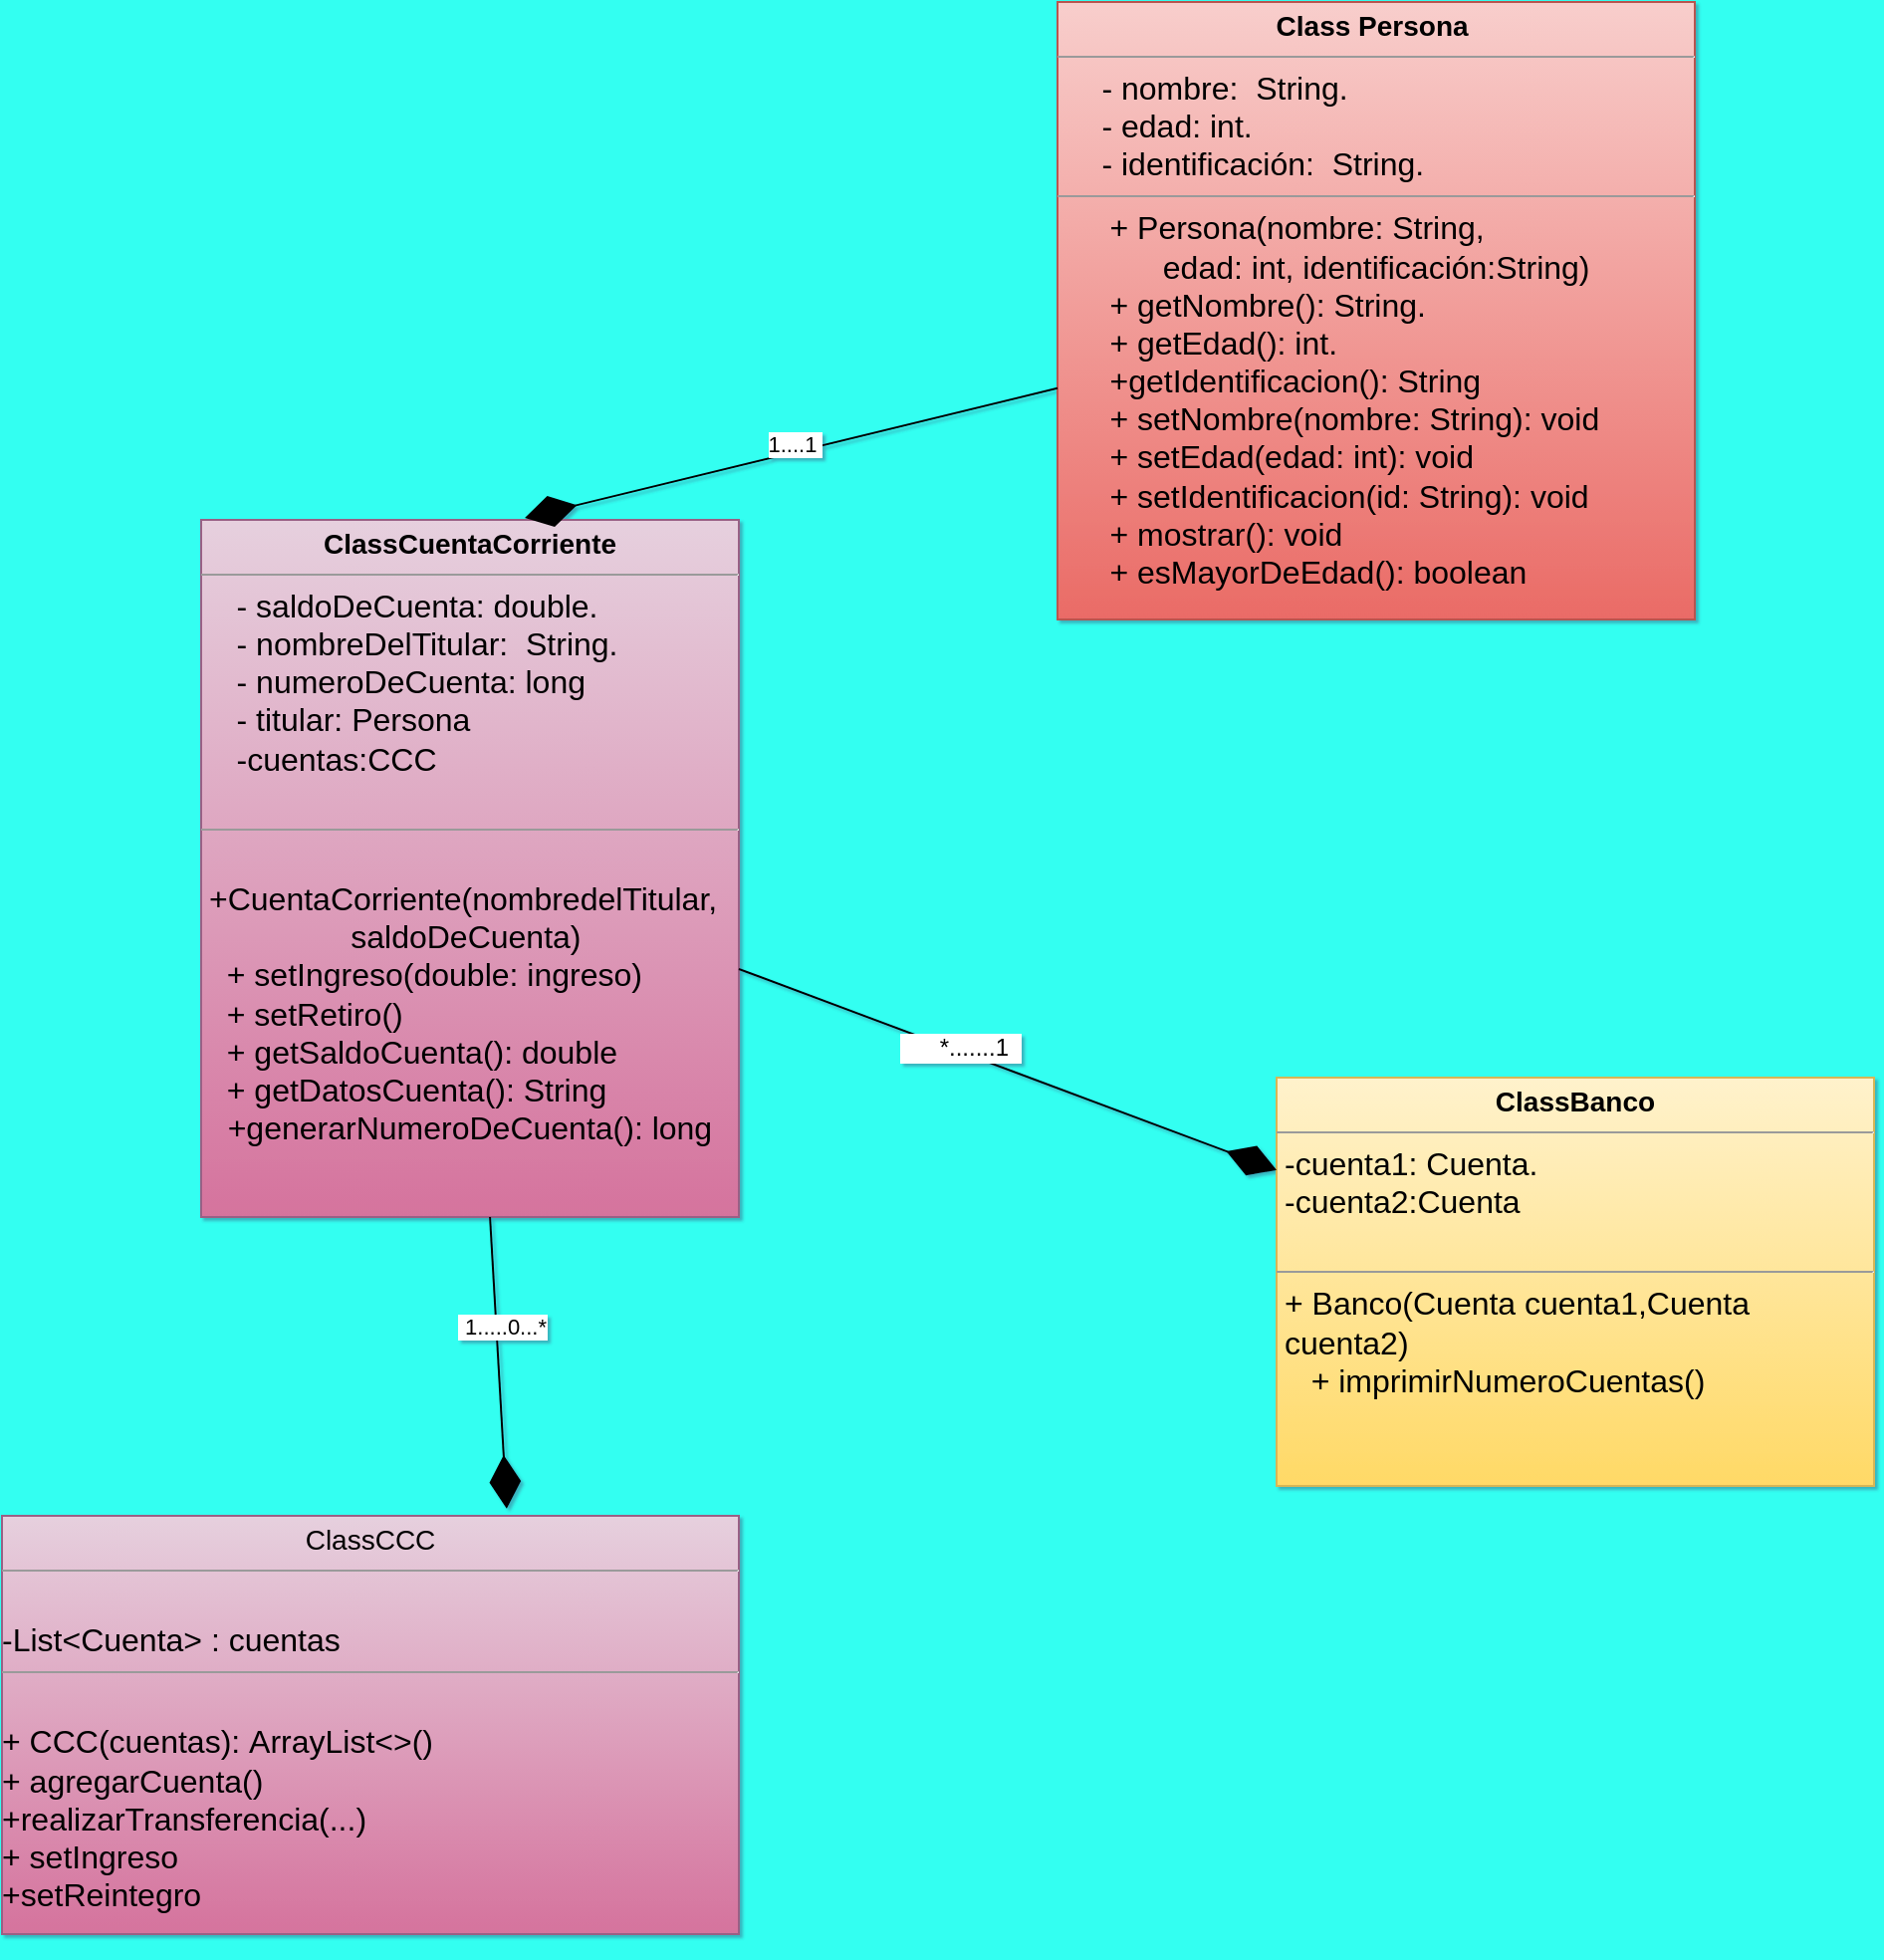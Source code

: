 <mxfile version="21.6.8" type="github">
  <diagram name="Página-1" id="ZipFY7_jd9I5HUY0kSOT">
    <mxGraphModel dx="1947" dy="2784" grid="1" gridSize="10" guides="1" tooltips="1" connect="1" arrows="1" fold="1" page="1" pageScale="1" pageWidth="827" pageHeight="1169" background="#33fff1" math="0" shadow="1">
      <root>
        <mxCell id="0" />
        <mxCell id="1" parent="0" />
        <mxCell id="sXatGcubONKIxM2o4ZcS-1" value="&lt;p style=&quot;margin:0px;margin-top:4px;text-align:center;&quot;&gt;&lt;b&gt;&lt;font style=&quot;font-size: 14px;&quot;&gt;Class Persona&amp;nbsp;&lt;/font&gt;&lt;/b&gt;&lt;/p&gt;&lt;hr size=&quot;1&quot;&gt;&lt;font size=&quot;3&quot;&gt;&amp;nbsp; &amp;nbsp; &amp;nbsp;- nombre&lt;span style=&quot;background-color: initial;&quot;&gt;:&amp;nbsp;&lt;/span&gt;&amp;nbsp;String.&lt;br&gt;&amp;nbsp; &amp;nbsp; &amp;nbsp;- edad: int.&lt;br&gt;&amp;nbsp; &amp;nbsp; &amp;nbsp;- identificación:&amp;nbsp;&amp;nbsp;String.&lt;br&gt;&lt;/font&gt;&lt;hr size=&quot;1&quot;&gt;&lt;p style=&quot;margin:0px;margin-left:4px;&quot;&gt;&lt;font size=&quot;3&quot;&gt;&amp;nbsp; &amp;nbsp; &amp;nbsp;+ Persona(nombre: String,&amp;nbsp; &amp;nbsp; &amp;nbsp; &amp;nbsp; &amp;nbsp; &amp;nbsp; &amp;nbsp; &amp;nbsp; &amp;nbsp; &amp;nbsp; &amp;nbsp; &amp;nbsp; &amp;nbsp; &amp;nbsp; &amp;nbsp; &amp;nbsp; &amp;nbsp; &amp;nbsp;edad: int, identificación:String)&amp;nbsp;&lt;/font&gt;&lt;/p&gt;&lt;p style=&quot;margin:0px;margin-left:4px;&quot;&gt;&lt;font size=&quot;3&quot;&gt;&amp;nbsp; &amp;nbsp; &amp;nbsp;+ getNombre(): String.&lt;/font&gt;&lt;/p&gt;&lt;p style=&quot;margin:0px;margin-left:4px;&quot;&gt;&lt;font size=&quot;3&quot;&gt;&amp;nbsp; &amp;nbsp; &amp;nbsp;+ getEdad(): int.&amp;nbsp;&lt;/font&gt;&lt;/p&gt;&lt;p style=&quot;margin:0px;margin-left:4px;&quot;&gt;&lt;font size=&quot;3&quot;&gt;&amp;nbsp; &amp;nbsp; &amp;nbsp;+&lt;/font&gt;&lt;font size=&quot;3&quot;&gt;getIdentificacion(): String&amp;nbsp; &amp;nbsp; &amp;nbsp; &amp;nbsp; &amp;nbsp;&amp;nbsp;&lt;/font&gt;&lt;/p&gt;&lt;p style=&quot;margin:0px;margin-left:4px;&quot;&gt;&lt;font size=&quot;3&quot;&gt;&amp;nbsp; &amp;nbsp; &amp;nbsp;+ setNombre(nombre: String): void&amp;nbsp; &amp;nbsp; &amp;nbsp;&amp;nbsp;&lt;/font&gt;&lt;/p&gt;&lt;p style=&quot;margin:0px;margin-left:4px;&quot;&gt;&lt;font size=&quot;3&quot;&gt;&amp;nbsp; &amp;nbsp; &amp;nbsp;+ setEdad(edad: int): void&amp;nbsp; &amp;nbsp; &amp;nbsp; &amp;nbsp; &amp;nbsp; &amp;nbsp; &amp;nbsp;&amp;nbsp;&lt;/font&gt;&lt;/p&gt;&lt;p style=&quot;margin:0px;margin-left:4px;&quot;&gt;&lt;font size=&quot;3&quot;&gt;&amp;nbsp; &amp;nbsp; &amp;nbsp;+ setIdentificacion(id: String): void&amp;nbsp;&amp;nbsp;&lt;/font&gt;&lt;/p&gt;&lt;p style=&quot;margin:0px;margin-left:4px;&quot;&gt;&lt;font size=&quot;3&quot;&gt;&amp;nbsp; &amp;nbsp; &amp;nbsp;+ mostrar(): void&amp;nbsp; &amp;nbsp; &amp;nbsp; &amp;nbsp; &amp;nbsp; &amp;nbsp; &amp;nbsp; &amp;nbsp; &amp;nbsp; &amp;nbsp; &amp;nbsp;&amp;nbsp;&lt;/font&gt;&lt;/p&gt;&lt;p style=&quot;margin:0px;margin-left:4px;&quot;&gt;&lt;font size=&quot;3&quot;&gt;&amp;nbsp; &amp;nbsp; &amp;nbsp;+ esMayorDeEdad(): boolean&amp;nbsp;&lt;/font&gt;&lt;/p&gt;&lt;p style=&quot;margin:0px;margin-left:4px;&quot;&gt;&lt;font size=&quot;3&quot;&gt;&amp;nbsp; &amp;nbsp;&lt;/font&gt;&lt;/p&gt;" style="verticalAlign=top;align=left;overflow=fill;fontSize=12;fontFamily=Helvetica;html=1;whiteSpace=wrap;fillColor=#f8cecc;gradientColor=#ea6b66;strokeColor=#b85450;" parent="1" vertex="1">
          <mxGeometry x="-290" y="-2170" width="320" height="310" as="geometry" />
        </mxCell>
        <mxCell id="sXatGcubONKIxM2o4ZcS-2" value="&lt;p style=&quot;margin:0px;margin-top:4px;text-align:center;&quot;&gt;&lt;b&gt;&lt;font style=&quot;font-size: 14px;&quot;&gt;Class&lt;span style=&quot;background-color: initial;&quot;&gt;CuentaCorriente&lt;/span&gt;&lt;/font&gt;&lt;/b&gt;&lt;/p&gt;&lt;hr size=&quot;1&quot;&gt;&lt;font size=&quot;3&quot;&gt;&amp;nbsp; &amp;nbsp; - saldoDeCuenta:&amp;nbsp;double.&lt;br&gt;&amp;nbsp; &amp;nbsp; -&amp;nbsp;nombreDelTitular:&amp;nbsp; String.&lt;br&gt;&amp;nbsp; &amp;nbsp; -&amp;nbsp;numeroDeCuenta: long&lt;br&gt;&amp;nbsp; &amp;nbsp; - titular: Persona&lt;br&gt;&amp;nbsp; &amp;nbsp; -cuentas:CCC&lt;span style=&quot;background-color: initial;&quot;&gt;&lt;br&gt;&lt;/span&gt;&lt;br&gt;&lt;/font&gt;&lt;hr size=&quot;1&quot;&gt;&lt;p style=&quot;margin:0px;margin-left:4px;&quot;&gt;&lt;font size=&quot;3&quot;&gt;&amp;nbsp; +CuentaCorriente(nombredelTitular,&amp;nbsp; &amp;nbsp; &amp;nbsp; &amp;nbsp; &amp;nbsp; &amp;nbsp; &amp;nbsp; &amp;nbsp; &amp;nbsp; saldoDeCuenta)&lt;/font&gt;&lt;/p&gt;&lt;p style=&quot;margin:0px;margin-left:4px;&quot;&gt;&lt;font size=&quot;3&quot;&gt;&amp;nbsp; + setIngreso(&lt;/font&gt;&lt;font style=&quot;background-color: initial;&quot; size=&quot;3&quot;&gt;double: ingreso&lt;/font&gt;&lt;font style=&quot;background-color: initial;&quot; size=&quot;3&quot;&gt;)&amp;nbsp; &amp;nbsp; &amp;nbsp; &amp;nbsp;&lt;/font&gt;&lt;/p&gt;&lt;p style=&quot;margin:0px;margin-left:4px;&quot;&gt;&lt;font size=&quot;3&quot;&gt;&amp;nbsp; + setRetiro()&amp;nbsp; &amp;nbsp; &amp;nbsp; &amp;nbsp;&amp;nbsp;&lt;/font&gt;&lt;/p&gt;&lt;p style=&quot;margin:0px;margin-left:4px;&quot;&gt;&lt;span style=&quot;background-color: initial;&quot;&gt;&lt;font size=&quot;3&quot;&gt;&amp;nbsp; + getSaldoCuenta(): double&amp;nbsp;&amp;nbsp;&lt;/font&gt;&lt;/span&gt;&lt;/p&gt;&lt;p style=&quot;margin:0px;margin-left:4px;&quot;&gt;&lt;span style=&quot;background-color: initial;&quot;&gt;&lt;font size=&quot;3&quot;&gt;&amp;nbsp; + getDatosCuenta(): String&amp;nbsp;&lt;/font&gt;&lt;/span&gt;&lt;/p&gt;&lt;font size=&quot;3&quot;&gt;&amp;nbsp; &amp;nbsp;+generarNumeroDeCuenta(): long&lt;/font&gt;" style="verticalAlign=top;align=left;overflow=fill;fontSize=12;fontFamily=Helvetica;html=1;whiteSpace=wrap;fillColor=#e6d0de;strokeColor=#996185;gradientColor=#d5739d;" parent="1" vertex="1">
          <mxGeometry x="-720" y="-1910" width="270" height="350" as="geometry" />
        </mxCell>
        <mxCell id="sXatGcubONKIxM2o4ZcS-3" value="&lt;p style=&quot;margin:0px;margin-top:4px;text-align:center;&quot;&gt;&lt;b&gt;&lt;font style=&quot;font-size: 14px;&quot;&gt;ClassBanco&lt;/font&gt;&lt;/b&gt;&lt;/p&gt;&lt;hr size=&quot;1&quot;&gt;&lt;p style=&quot;margin:0px;margin-left:4px;&quot;&gt;&lt;font size=&quot;3&quot; style=&quot;&quot;&gt;-cuenta1:&amp;nbsp;Cuenta.&lt;/font&gt;&lt;/p&gt;&lt;p style=&quot;margin:0px;margin-left:4px;&quot;&gt;&lt;font size=&quot;3&quot;&gt;-cuenta2:Cuenta&lt;br&gt;&lt;/font&gt;&lt;/p&gt;&lt;p style=&quot;margin:0px;margin-left:4px;&quot;&gt;&lt;font size=&quot;3&quot;&gt;&lt;br&gt;&lt;/font&gt;&lt;/p&gt;&lt;hr size=&quot;1&quot;&gt;&lt;p style=&quot;margin:0px;margin-left:4px;&quot;&gt;&lt;font size=&quot;3&quot;&gt;+ Banco(Cuenta cuenta1,Cuenta cuenta2)&amp;nbsp; &amp;nbsp; &amp;nbsp;&lt;span style=&quot;background-color: initial;&quot;&gt;&amp;nbsp; &amp;nbsp; &amp;nbsp; &amp;nbsp; &amp;nbsp; &amp;nbsp; &amp;nbsp;&amp;nbsp;&lt;/span&gt;&lt;/font&gt;&lt;/p&gt;&lt;p style=&quot;margin:0px;margin-left:4px;&quot;&gt;&lt;font size=&quot;3&quot;&gt;&lt;span style=&quot;background-color: initial;&quot;&gt;&amp;nbsp;&amp;nbsp;&lt;/span&gt;&lt;span style=&quot;background-color: initial;&quot;&gt;&amp;nbsp;+ imprimirNumeroCuentas()&amp;nbsp;&lt;/span&gt;&lt;/font&gt;&lt;/p&gt;" style="verticalAlign=top;align=left;overflow=fill;fontSize=12;fontFamily=Helvetica;html=1;whiteSpace=wrap;fillColor=#fff2cc;strokeColor=#d6b656;gradientColor=#ffd966;" parent="1" vertex="1">
          <mxGeometry x="-180" y="-1630" width="300" height="205" as="geometry" />
        </mxCell>
        <mxCell id="aI8nhUoXIS2r9gopvmky-13" value="&lt;p style=&quot;margin:0px;margin-top:4px;text-align:center;&quot;&gt;&lt;font style=&quot;font-size: 14px;&quot;&gt;ClassCCC&lt;br&gt;&lt;/font&gt;&lt;/p&gt;&lt;hr size=&quot;1&quot;&gt;&lt;p style=&quot;margin:0px;margin-left:4px;&quot;&gt;&lt;font size=&quot;3&quot; style=&quot;&quot;&gt;&lt;br&gt;&lt;/font&gt;&lt;/p&gt;&lt;font size=&quot;3&quot;&gt;-List&amp;lt;Cuenta&amp;gt; : cuentas&lt;/font&gt;&lt;hr size=&quot;1&quot;&gt;&lt;p style=&quot;margin:0px;margin-left:4px;&quot;&gt;&lt;font size=&quot;3&quot;&gt;&lt;br&gt;&lt;/font&gt;&lt;/p&gt;&lt;font size=&quot;3&quot;&gt;+ CCC(cuentas):&amp;nbsp;ArrayList&amp;lt;&amp;gt;()&lt;br&gt;+&amp;nbsp;agregarCuenta()&lt;br&gt;+realizarTransferencia(...)&lt;br&gt;+&amp;nbsp;setIngreso&lt;br&gt;+setReintegro&lt;br&gt;&lt;/font&gt;&lt;font size=&quot;3&quot;&gt;&lt;br&gt;&lt;/font&gt;" style="verticalAlign=top;align=left;overflow=fill;fontSize=12;fontFamily=Helvetica;html=1;whiteSpace=wrap;fillColor=#e6d0de;gradientColor=#d5739d;strokeColor=#996185;" parent="1" vertex="1">
          <mxGeometry x="-820" y="-1410" width="370" height="210" as="geometry" />
        </mxCell>
        <mxCell id="aI8nhUoXIS2r9gopvmky-54" style="edgeStyle=none;rounded=0;orthogonalLoop=1;jettySize=auto;html=1;exitX=0.75;exitY=1;exitDx=0;exitDy=0;" parent="1" source="aI8nhUoXIS2r9gopvmky-13" target="aI8nhUoXIS2r9gopvmky-13" edge="1">
          <mxGeometry relative="1" as="geometry" />
        </mxCell>
        <mxCell id="Ldl37hqpO8NeoR8k0iIn-13" value="" style="endArrow=diamondThin;endFill=1;endSize=24;html=1;rounded=0;fontFamily=Helvetica;fontSize=12;fontColor=default;" parent="1" source="sXatGcubONKIxM2o4ZcS-2" target="sXatGcubONKIxM2o4ZcS-3" edge="1">
          <mxGeometry width="160" relative="1" as="geometry">
            <mxPoint x="-170" y="-1690.001" as="sourcePoint" />
            <mxPoint x="230" y="-1450" as="targetPoint" />
          </mxGeometry>
        </mxCell>
        <mxCell id="Ldl37hqpO8NeoR8k0iIn-15" value="&amp;nbsp; &amp;nbsp; &amp;nbsp; *.......1&amp;nbsp;&amp;nbsp;" style="edgeLabel;html=1;align=center;verticalAlign=middle;resizable=0;points=[];fontSize=12;fontFamily=Helvetica;fontColor=default;" parent="Ldl37hqpO8NeoR8k0iIn-13" vertex="1" connectable="0">
          <mxGeometry x="-0.215" relative="1" as="geometry">
            <mxPoint x="5" as="offset" />
          </mxGeometry>
        </mxCell>
        <mxCell id="ElzXmqY78TK_d_vYrB6d-9" value="" style="endArrow=diamondThin;endFill=1;endSize=24;html=1;rounded=0;entryX=0.602;entryY=-0.003;entryDx=0;entryDy=0;entryPerimeter=0;" parent="1" source="sXatGcubONKIxM2o4ZcS-1" target="sXatGcubONKIxM2o4ZcS-2" edge="1">
          <mxGeometry width="160" relative="1" as="geometry">
            <mxPoint x="-370" y="-1810" as="sourcePoint" />
            <mxPoint x="-210" y="-1810" as="targetPoint" />
          </mxGeometry>
        </mxCell>
        <mxCell id="ElzXmqY78TK_d_vYrB6d-11" value="1....1&amp;nbsp;" style="edgeLabel;html=1;align=center;verticalAlign=middle;resizable=0;points=[];" parent="ElzXmqY78TK_d_vYrB6d-9" vertex="1" connectable="0">
          <mxGeometry x="-0.016" y="-3" relative="1" as="geometry">
            <mxPoint y="-1" as="offset" />
          </mxGeometry>
        </mxCell>
        <mxCell id="xhKfKFJ-XG_BcEf3_Xqi-3" value="" style="endArrow=diamondThin;endFill=1;endSize=24;html=1;rounded=0;entryX=0.685;entryY=-0.017;entryDx=0;entryDy=0;entryPerimeter=0;" parent="1" source="sXatGcubONKIxM2o4ZcS-2" target="aI8nhUoXIS2r9gopvmky-13" edge="1">
          <mxGeometry width="160" relative="1" as="geometry">
            <mxPoint x="-413.003" y="-1470" as="sourcePoint" />
            <mxPoint x="-384.67" y="-1300" as="targetPoint" />
          </mxGeometry>
        </mxCell>
        <mxCell id="xhKfKFJ-XG_BcEf3_Xqi-6" value="&amp;nbsp;1.....0...*" style="edgeLabel;html=1;align=center;verticalAlign=middle;resizable=0;points=[];" parent="xhKfKFJ-XG_BcEf3_Xqi-3" vertex="1" connectable="0">
          <mxGeometry x="-0.256" y="3" relative="1" as="geometry">
            <mxPoint y="1" as="offset" />
          </mxGeometry>
        </mxCell>
      </root>
    </mxGraphModel>
  </diagram>
</mxfile>
